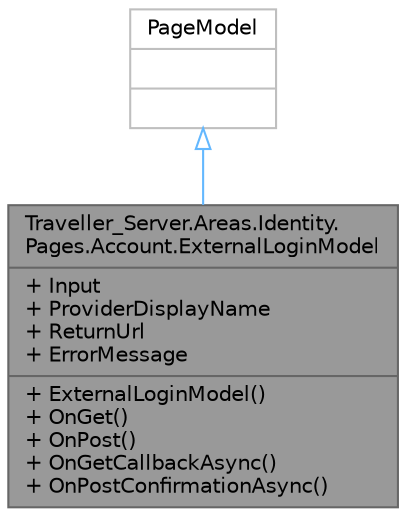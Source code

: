 digraph "Traveller_Server.Areas.Identity.Pages.Account.ExternalLoginModel"
{
 // LATEX_PDF_SIZE
  bgcolor="transparent";
  edge [fontname=Helvetica,fontsize=10,labelfontname=Helvetica,labelfontsize=10];
  node [fontname=Helvetica,fontsize=10,shape=box,height=0.2,width=0.4];
  Node1 [shape=record,label="{Traveller_Server.Areas.Identity.\lPages.Account.ExternalLoginModel\n|+ Input\l+ ProviderDisplayName\l+ ReturnUrl\l+ ErrorMessage\l|+ ExternalLoginModel()\l+ OnGet()\l+ OnPost()\l+ OnGetCallbackAsync()\l+ OnPostConfirmationAsync()\l}",height=0.2,width=0.4,color="gray40", fillcolor="grey60", style="filled", fontcolor="black",tooltip=" "];
  Node2 -> Node1 [dir="back",color="steelblue1",style="solid",arrowtail="onormal"];
  Node2 [shape=record,label="{PageModel\n||}",height=0.2,width=0.4,color="grey75", fillcolor="white", style="filled",tooltip=" "];
}

